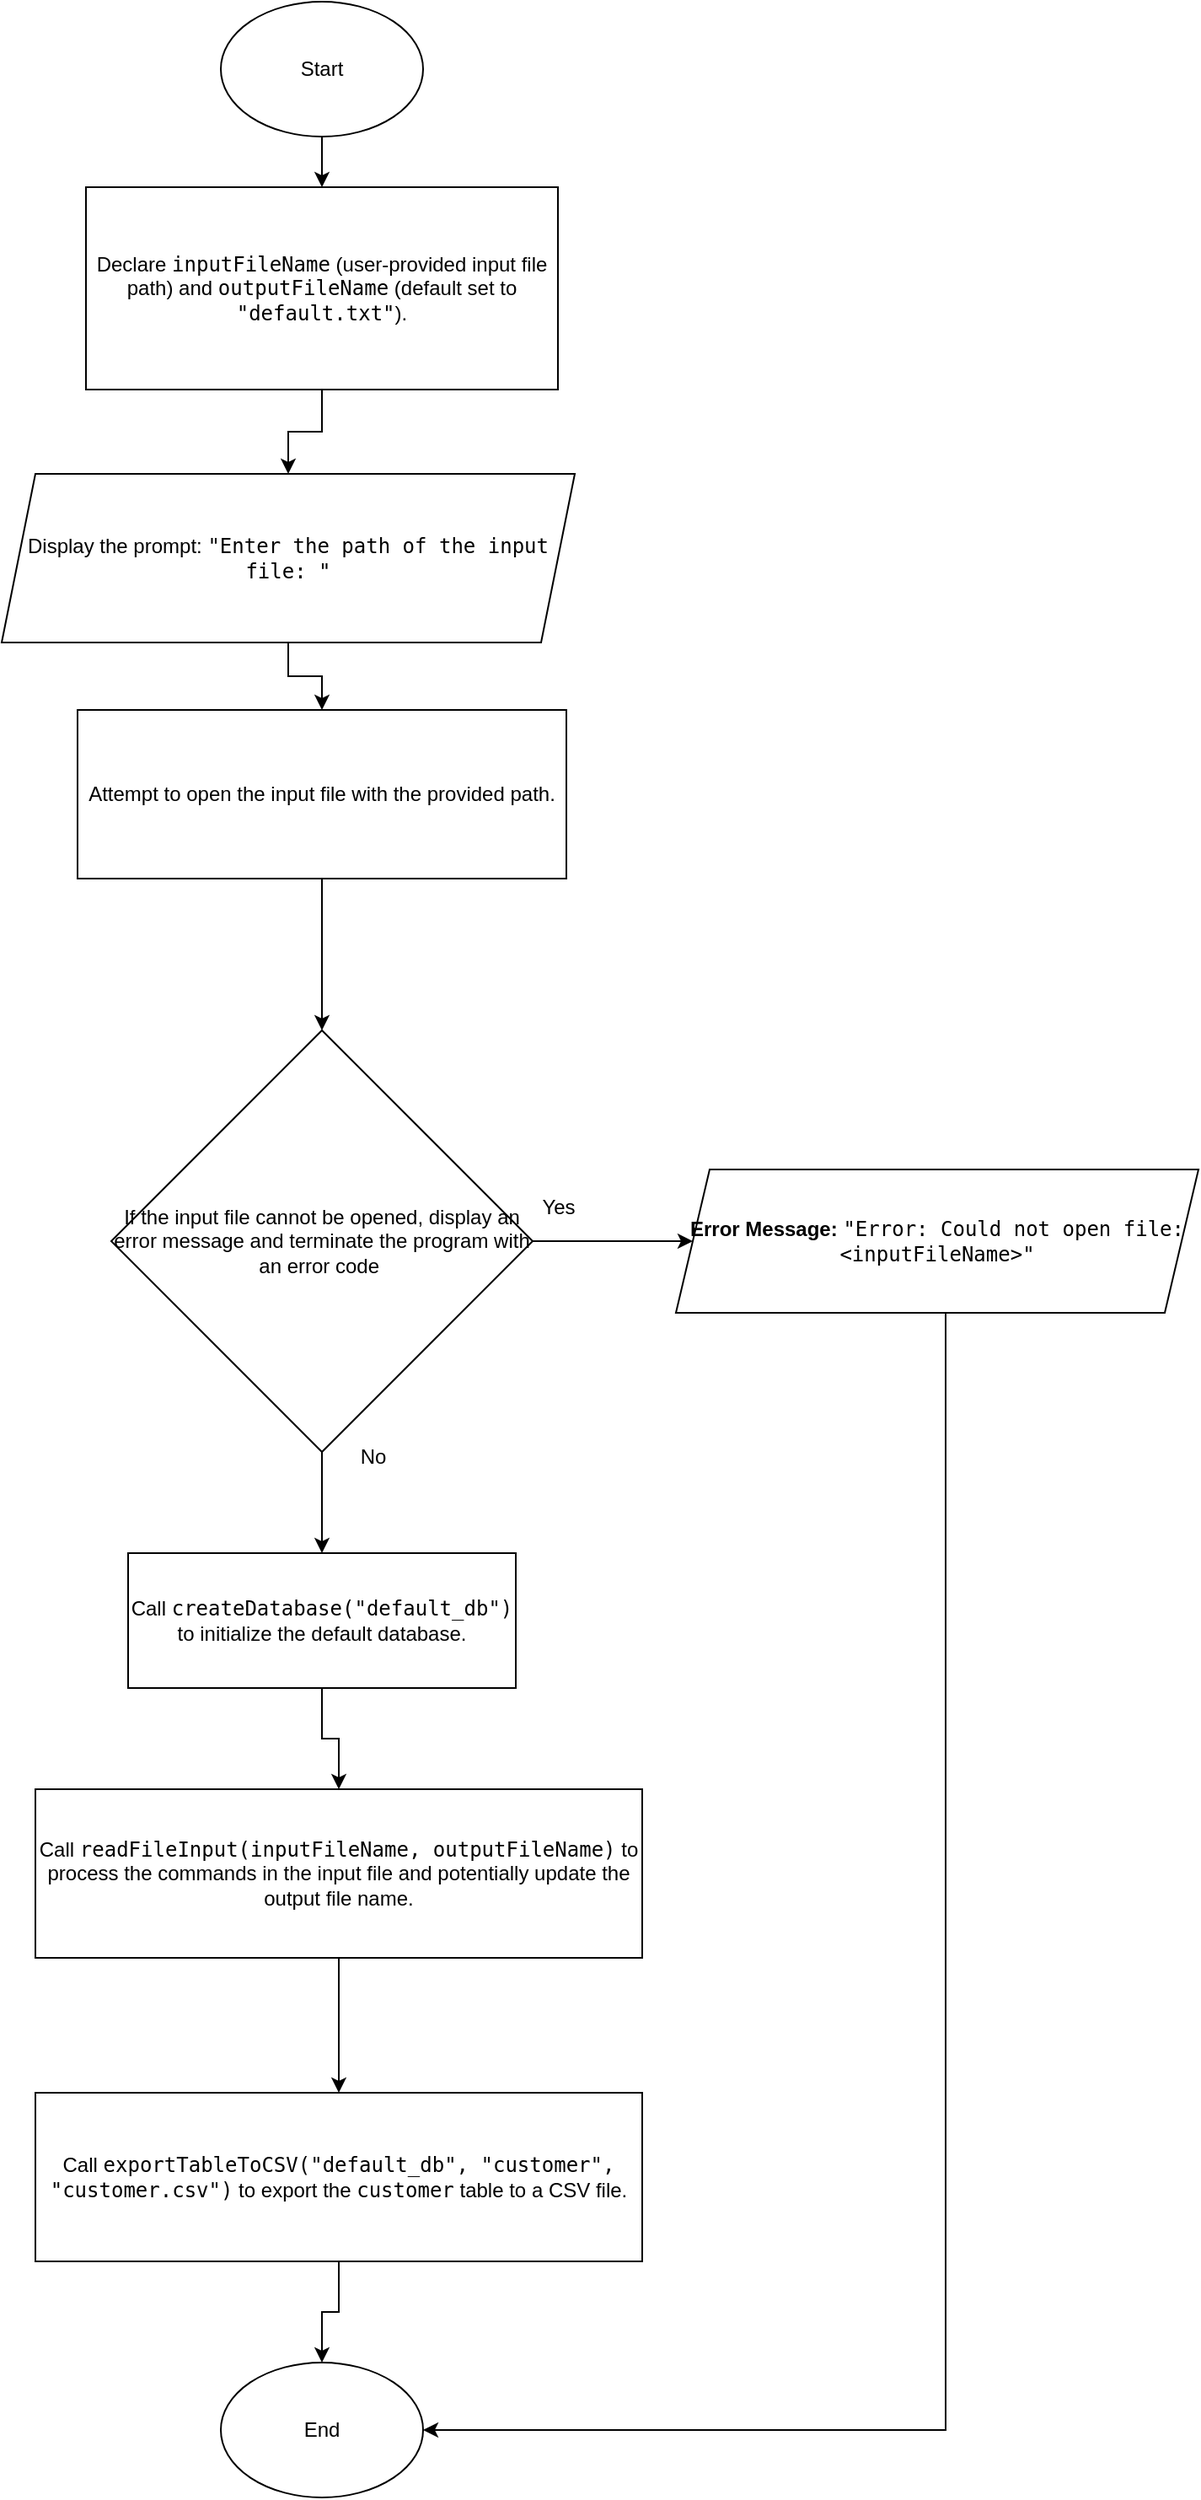 <mxfile version="26.0.8">
  <diagram name="Page-1" id="4TJ8RpebCyfYO3ClwUTq">
    <mxGraphModel grid="1" page="1" gridSize="10" guides="1" tooltips="1" connect="1" arrows="1" fold="1" pageScale="1" pageWidth="827" pageHeight="1169" math="0" shadow="0">
      <root>
        <mxCell id="0" />
        <mxCell id="1" parent="0" />
        <mxCell id="whWdKtzJHsvYRHMzsZdD-21" value="" style="edgeStyle=orthogonalEdgeStyle;rounded=0;orthogonalLoop=1;jettySize=auto;html=1;" edge="1" parent="1" source="whWdKtzJHsvYRHMzsZdD-1" target="whWdKtzJHsvYRHMzsZdD-2">
          <mxGeometry relative="1" as="geometry" />
        </mxCell>
        <mxCell id="whWdKtzJHsvYRHMzsZdD-1" value="Start" style="ellipse;whiteSpace=wrap;html=1;" vertex="1" parent="1">
          <mxGeometry x="120" y="20" width="120" height="80" as="geometry" />
        </mxCell>
        <mxCell id="whWdKtzJHsvYRHMzsZdD-20" value="" style="edgeStyle=orthogonalEdgeStyle;rounded=0;orthogonalLoop=1;jettySize=auto;html=1;" edge="1" parent="1" source="whWdKtzJHsvYRHMzsZdD-2" target="whWdKtzJHsvYRHMzsZdD-3">
          <mxGeometry relative="1" as="geometry" />
        </mxCell>
        <mxCell id="whWdKtzJHsvYRHMzsZdD-2" value="Declare &lt;code&gt;inputFileName&lt;/code&gt; (user-provided input file path) and &lt;code&gt;outputFileName&lt;/code&gt; (default set to &lt;code&gt;&quot;default.txt&quot;&lt;/code&gt;)." style="rounded=0;whiteSpace=wrap;html=1;" vertex="1" parent="1">
          <mxGeometry x="40" y="130" width="280" height="120" as="geometry" />
        </mxCell>
        <mxCell id="whWdKtzJHsvYRHMzsZdD-19" value="" style="edgeStyle=orthogonalEdgeStyle;rounded=0;orthogonalLoop=1;jettySize=auto;html=1;" edge="1" parent="1" source="whWdKtzJHsvYRHMzsZdD-3" target="whWdKtzJHsvYRHMzsZdD-4">
          <mxGeometry relative="1" as="geometry" />
        </mxCell>
        <mxCell id="whWdKtzJHsvYRHMzsZdD-3" value="Display the prompt: &lt;code&gt;&quot;Enter the path of the input file: &quot;&lt;/code&gt;" style="shape=parallelogram;perimeter=parallelogramPerimeter;whiteSpace=wrap;html=1;fixedSize=1;" vertex="1" parent="1">
          <mxGeometry x="-10" y="300" width="340" height="100" as="geometry" />
        </mxCell>
        <mxCell id="whWdKtzJHsvYRHMzsZdD-18" value="" style="edgeStyle=orthogonalEdgeStyle;rounded=0;orthogonalLoop=1;jettySize=auto;html=1;" edge="1" parent="1" source="whWdKtzJHsvYRHMzsZdD-4" target="whWdKtzJHsvYRHMzsZdD-5">
          <mxGeometry relative="1" as="geometry" />
        </mxCell>
        <mxCell id="whWdKtzJHsvYRHMzsZdD-4" value="Attempt to open the input file with the provided path." style="rounded=0;whiteSpace=wrap;html=1;" vertex="1" parent="1">
          <mxGeometry x="35" y="440" width="290" height="100" as="geometry" />
        </mxCell>
        <mxCell id="whWdKtzJHsvYRHMzsZdD-7" value="" style="edgeStyle=orthogonalEdgeStyle;rounded=0;orthogonalLoop=1;jettySize=auto;html=1;" edge="1" parent="1" source="whWdKtzJHsvYRHMzsZdD-5" target="whWdKtzJHsvYRHMzsZdD-6">
          <mxGeometry relative="1" as="geometry" />
        </mxCell>
        <mxCell id="whWdKtzJHsvYRHMzsZdD-17" value="" style="edgeStyle=orthogonalEdgeStyle;rounded=0;orthogonalLoop=1;jettySize=auto;html=1;" edge="1" parent="1" source="whWdKtzJHsvYRHMzsZdD-5" target="whWdKtzJHsvYRHMzsZdD-9">
          <mxGeometry relative="1" as="geometry" />
        </mxCell>
        <mxCell id="whWdKtzJHsvYRHMzsZdD-5" value="If the input file cannot be opened, display an error message and terminate the program with an error code&amp;nbsp;" style="rhombus;whiteSpace=wrap;html=1;" vertex="1" parent="1">
          <mxGeometry x="55" y="630" width="250" height="250" as="geometry" />
        </mxCell>
        <mxCell id="whWdKtzJHsvYRHMzsZdD-16" style="edgeStyle=orthogonalEdgeStyle;rounded=0;orthogonalLoop=1;jettySize=auto;html=1;entryX=1;entryY=0.5;entryDx=0;entryDy=0;" edge="1" parent="1" source="whWdKtzJHsvYRHMzsZdD-6" target="whWdKtzJHsvYRHMzsZdD-12">
          <mxGeometry relative="1" as="geometry">
            <Array as="points">
              <mxPoint x="550" y="1460" />
            </Array>
          </mxGeometry>
        </mxCell>
        <mxCell id="whWdKtzJHsvYRHMzsZdD-6" value="&lt;strong&gt;Error Message:&lt;/strong&gt; &lt;code&gt;&quot;Error: Could not open file: &amp;lt;inputFileName&amp;gt;&quot;&lt;/code&gt;" style="shape=parallelogram;perimeter=parallelogramPerimeter;whiteSpace=wrap;html=1;fixedSize=1;" vertex="1" parent="1">
          <mxGeometry x="390" y="712.5" width="310" height="85" as="geometry" />
        </mxCell>
        <mxCell id="whWdKtzJHsvYRHMzsZdD-8" value="Yes" style="text;html=1;align=center;verticalAlign=middle;resizable=0;points=[];autosize=1;strokeColor=none;fillColor=none;" vertex="1" parent="1">
          <mxGeometry x="300" y="720" width="40" height="30" as="geometry" />
        </mxCell>
        <mxCell id="whWdKtzJHsvYRHMzsZdD-15" value="" style="edgeStyle=orthogonalEdgeStyle;rounded=0;orthogonalLoop=1;jettySize=auto;html=1;" edge="1" parent="1" source="whWdKtzJHsvYRHMzsZdD-9" target="whWdKtzJHsvYRHMzsZdD-10">
          <mxGeometry relative="1" as="geometry" />
        </mxCell>
        <mxCell id="whWdKtzJHsvYRHMzsZdD-9" value="Call &lt;code&gt;createDatabase(&quot;default_db&quot;)&lt;/code&gt; to initialize the default database." style="rounded=0;whiteSpace=wrap;html=1;" vertex="1" parent="1">
          <mxGeometry x="65" y="940" width="230" height="80" as="geometry" />
        </mxCell>
        <mxCell id="whWdKtzJHsvYRHMzsZdD-14" value="" style="edgeStyle=orthogonalEdgeStyle;rounded=0;orthogonalLoop=1;jettySize=auto;html=1;" edge="1" parent="1" source="whWdKtzJHsvYRHMzsZdD-10" target="whWdKtzJHsvYRHMzsZdD-11">
          <mxGeometry relative="1" as="geometry" />
        </mxCell>
        <mxCell id="whWdKtzJHsvYRHMzsZdD-10" value="Call &lt;code&gt;readFileInput(inputFileName, outputFileName)&lt;/code&gt; to process the commands in the input file and potentially update the output file name." style="rounded=0;whiteSpace=wrap;html=1;" vertex="1" parent="1">
          <mxGeometry x="10" y="1080" width="360" height="100" as="geometry" />
        </mxCell>
        <mxCell id="whWdKtzJHsvYRHMzsZdD-13" value="" style="edgeStyle=orthogonalEdgeStyle;rounded=0;orthogonalLoop=1;jettySize=auto;html=1;" edge="1" parent="1" source="whWdKtzJHsvYRHMzsZdD-11" target="whWdKtzJHsvYRHMzsZdD-12">
          <mxGeometry relative="1" as="geometry" />
        </mxCell>
        <mxCell id="whWdKtzJHsvYRHMzsZdD-11" value="Call &lt;code&gt;exportTableToCSV(&quot;default_db&quot;, &quot;customer&quot;, &quot;customer.csv&quot;)&lt;/code&gt; to export the &lt;code&gt;customer&lt;/code&gt; table to a CSV file." style="rounded=0;whiteSpace=wrap;html=1;" vertex="1" parent="1">
          <mxGeometry x="10" y="1260" width="360" height="100" as="geometry" />
        </mxCell>
        <mxCell id="whWdKtzJHsvYRHMzsZdD-12" value="End" style="ellipse;whiteSpace=wrap;html=1;" vertex="1" parent="1">
          <mxGeometry x="120" y="1420" width="120" height="80" as="geometry" />
        </mxCell>
        <mxCell id="whWdKtzJHsvYRHMzsZdD-22" value="No" style="text;html=1;align=center;verticalAlign=middle;resizable=0;points=[];autosize=1;strokeColor=none;fillColor=none;" vertex="1" parent="1">
          <mxGeometry x="190" y="868" width="40" height="30" as="geometry" />
        </mxCell>
      </root>
    </mxGraphModel>
  </diagram>
</mxfile>
